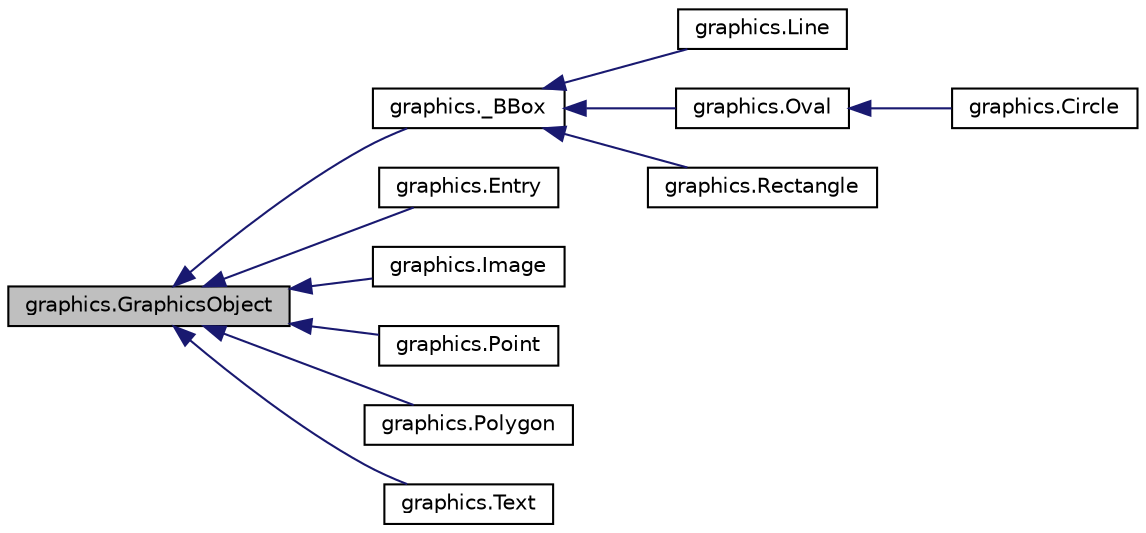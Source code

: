 digraph "graphics.GraphicsObject"
{
  edge [fontname="Helvetica",fontsize="10",labelfontname="Helvetica",labelfontsize="10"];
  node [fontname="Helvetica",fontsize="10",shape=record];
  rankdir="LR";
  Node1 [label="graphics.GraphicsObject",height=0.2,width=0.4,color="black", fillcolor="grey75", style="filled", fontcolor="black"];
  Node1 -> Node2 [dir="back",color="midnightblue",fontsize="10",style="solid",fontname="Helvetica"];
  Node2 [label="graphics._BBox",height=0.2,width=0.4,color="black", fillcolor="white", style="filled",URL="$classgraphics_1_1__BBox.html"];
  Node2 -> Node3 [dir="back",color="midnightblue",fontsize="10",style="solid",fontname="Helvetica"];
  Node3 [label="graphics.Line",height=0.2,width=0.4,color="black", fillcolor="white", style="filled",URL="$classgraphics_1_1Line.html"];
  Node2 -> Node4 [dir="back",color="midnightblue",fontsize="10",style="solid",fontname="Helvetica"];
  Node4 [label="graphics.Oval",height=0.2,width=0.4,color="black", fillcolor="white", style="filled",URL="$classgraphics_1_1Oval.html"];
  Node4 -> Node5 [dir="back",color="midnightblue",fontsize="10",style="solid",fontname="Helvetica"];
  Node5 [label="graphics.Circle",height=0.2,width=0.4,color="black", fillcolor="white", style="filled",URL="$classgraphics_1_1Circle.html"];
  Node2 -> Node6 [dir="back",color="midnightblue",fontsize="10",style="solid",fontname="Helvetica"];
  Node6 [label="graphics.Rectangle",height=0.2,width=0.4,color="black", fillcolor="white", style="filled",URL="$classgraphics_1_1Rectangle.html"];
  Node1 -> Node7 [dir="back",color="midnightblue",fontsize="10",style="solid",fontname="Helvetica"];
  Node7 [label="graphics.Entry",height=0.2,width=0.4,color="black", fillcolor="white", style="filled",URL="$classgraphics_1_1Entry.html"];
  Node1 -> Node8 [dir="back",color="midnightblue",fontsize="10",style="solid",fontname="Helvetica"];
  Node8 [label="graphics.Image",height=0.2,width=0.4,color="black", fillcolor="white", style="filled",URL="$classgraphics_1_1Image.html"];
  Node1 -> Node9 [dir="back",color="midnightblue",fontsize="10",style="solid",fontname="Helvetica"];
  Node9 [label="graphics.Point",height=0.2,width=0.4,color="black", fillcolor="white", style="filled",URL="$classgraphics_1_1Point.html"];
  Node1 -> Node10 [dir="back",color="midnightblue",fontsize="10",style="solid",fontname="Helvetica"];
  Node10 [label="graphics.Polygon",height=0.2,width=0.4,color="black", fillcolor="white", style="filled",URL="$classgraphics_1_1Polygon.html"];
  Node1 -> Node11 [dir="back",color="midnightblue",fontsize="10",style="solid",fontname="Helvetica"];
  Node11 [label="graphics.Text",height=0.2,width=0.4,color="black", fillcolor="white", style="filled",URL="$classgraphics_1_1Text.html"];
}

